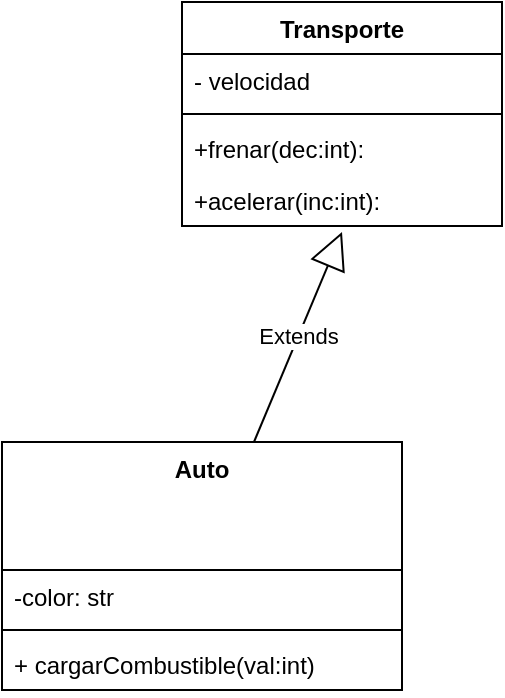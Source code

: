 <mxfile version="21.2.1" type="device" pages="7">
  <diagram name="herencia ejemplo" id="ueJC97vmmXTkSNg7LU5_">
    <mxGraphModel dx="914" dy="710" grid="1" gridSize="10" guides="1" tooltips="1" connect="1" arrows="1" fold="1" page="1" pageScale="1" pageWidth="827" pageHeight="1169" math="0" shadow="0">
      <root>
        <mxCell id="0" />
        <mxCell id="1" parent="0" />
        <mxCell id="7FQiIMVGIr0eEkIOAz7x-1" value="Transporte" style="swimlane;fontStyle=1;align=center;verticalAlign=top;childLayout=stackLayout;horizontal=1;startSize=26;horizontalStack=0;resizeParent=1;resizeParentMax=0;resizeLast=0;collapsible=1;marginBottom=0;whiteSpace=wrap;html=1;" parent="1" vertex="1">
          <mxGeometry x="270" y="300" width="160" height="112" as="geometry" />
        </mxCell>
        <mxCell id="7FQiIMVGIr0eEkIOAz7x-2" value="- velocidad" style="text;strokeColor=none;fillColor=none;align=left;verticalAlign=top;spacingLeft=4;spacingRight=4;overflow=hidden;rotatable=0;points=[[0,0.5],[1,0.5]];portConstraint=eastwest;whiteSpace=wrap;html=1;" parent="7FQiIMVGIr0eEkIOAz7x-1" vertex="1">
          <mxGeometry y="26" width="160" height="26" as="geometry" />
        </mxCell>
        <mxCell id="7FQiIMVGIr0eEkIOAz7x-3" value="" style="line;strokeWidth=1;fillColor=none;align=left;verticalAlign=middle;spacingTop=-1;spacingLeft=3;spacingRight=3;rotatable=0;labelPosition=right;points=[];portConstraint=eastwest;strokeColor=inherit;" parent="7FQiIMVGIr0eEkIOAz7x-1" vertex="1">
          <mxGeometry y="52" width="160" height="8" as="geometry" />
        </mxCell>
        <mxCell id="7FQiIMVGIr0eEkIOAz7x-9" value="+frenar(dec:int):" style="text;strokeColor=none;fillColor=none;align=left;verticalAlign=top;spacingLeft=4;spacingRight=4;overflow=hidden;rotatable=0;points=[[0,0.5],[1,0.5]];portConstraint=eastwest;whiteSpace=wrap;html=1;" parent="7FQiIMVGIr0eEkIOAz7x-1" vertex="1">
          <mxGeometry y="60" width="160" height="26" as="geometry" />
        </mxCell>
        <mxCell id="7FQiIMVGIr0eEkIOAz7x-4" value="+acelerar(inc:int):" style="text;strokeColor=none;fillColor=none;align=left;verticalAlign=top;spacingLeft=4;spacingRight=4;overflow=hidden;rotatable=0;points=[[0,0.5],[1,0.5]];portConstraint=eastwest;whiteSpace=wrap;html=1;" parent="7FQiIMVGIr0eEkIOAz7x-1" vertex="1">
          <mxGeometry y="86" width="160" height="26" as="geometry" />
        </mxCell>
        <mxCell id="7FQiIMVGIr0eEkIOAz7x-11" value="Extends" style="endArrow=block;endSize=16;endFill=0;html=1;rounded=0;entryX=0.5;entryY=1.115;entryDx=0;entryDy=0;entryPerimeter=0;" parent="1" source="EEwpatp90gbFCjMOWZ3--1" target="7FQiIMVGIr0eEkIOAz7x-4" edge="1">
          <mxGeometry width="160" relative="1" as="geometry">
            <mxPoint x="360" y="500" as="sourcePoint" />
            <mxPoint x="460" y="490" as="targetPoint" />
          </mxGeometry>
        </mxCell>
        <mxCell id="EEwpatp90gbFCjMOWZ3--1" value="Auto" style="swimlane;fontStyle=1;align=center;verticalAlign=top;childLayout=stackLayout;horizontal=1;startSize=64;horizontalStack=0;resizeParent=1;resizeParentMax=0;resizeLast=0;collapsible=1;marginBottom=0;whiteSpace=wrap;html=1;" parent="1" vertex="1">
          <mxGeometry x="180" y="520" width="200" height="124" as="geometry" />
        </mxCell>
        <mxCell id="EEwpatp90gbFCjMOWZ3--2" value="-color: str" style="text;strokeColor=none;fillColor=none;align=left;verticalAlign=top;spacingLeft=4;spacingRight=4;overflow=hidden;rotatable=0;points=[[0,0.5],[1,0.5]];portConstraint=eastwest;whiteSpace=wrap;html=1;" parent="EEwpatp90gbFCjMOWZ3--1" vertex="1">
          <mxGeometry y="64" width="200" height="26" as="geometry" />
        </mxCell>
        <mxCell id="EEwpatp90gbFCjMOWZ3--3" value="" style="line;strokeWidth=1;fillColor=none;align=left;verticalAlign=middle;spacingTop=-1;spacingLeft=3;spacingRight=3;rotatable=0;labelPosition=right;points=[];portConstraint=eastwest;strokeColor=inherit;" parent="EEwpatp90gbFCjMOWZ3--1" vertex="1">
          <mxGeometry y="90" width="200" height="8" as="geometry" />
        </mxCell>
        <mxCell id="EEwpatp90gbFCjMOWZ3--4" value="+ cargarCombustible(val:int)" style="text;strokeColor=none;fillColor=none;align=left;verticalAlign=top;spacingLeft=4;spacingRight=4;overflow=hidden;rotatable=0;points=[[0,0.5],[1,0.5]];portConstraint=eastwest;whiteSpace=wrap;html=1;" parent="EEwpatp90gbFCjMOWZ3--1" vertex="1">
          <mxGeometry y="98" width="200" height="26" as="geometry" />
        </mxCell>
      </root>
    </mxGraphModel>
  </diagram>
  <diagram id="zcJNCYp4YKm9Hp-wO_ZD" name="2.1">
    <mxGraphModel dx="646" dy="828" grid="1" gridSize="10" guides="1" tooltips="1" connect="1" arrows="1" fold="1" page="1" pageScale="1" pageWidth="827" pageHeight="1169" math="0" shadow="0">
      <root>
        <mxCell id="0" />
        <mxCell id="1" parent="0" />
        <mxCell id="gUHJwz-l5J2Md2ndhEzS-11" value="Rectangulo" style="swimlane;fontStyle=1;align=center;verticalAlign=top;childLayout=stackLayout;horizontal=1;startSize=26;horizontalStack=0;resizeParent=1;resizeParentMax=0;resizeLast=0;collapsible=1;marginBottom=0;whiteSpace=wrap;html=1;" parent="1" vertex="1">
          <mxGeometry x="120" y="90" width="210" height="242" as="geometry" />
        </mxCell>
        <mxCell id="gUHJwz-l5J2Md2ndhEzS-12" value="- largo: int" style="text;strokeColor=none;fillColor=none;align=left;verticalAlign=top;spacingLeft=4;spacingRight=4;overflow=hidden;rotatable=0;points=[[0,0.5],[1,0.5]];portConstraint=eastwest;whiteSpace=wrap;html=1;" parent="gUHJwz-l5J2Md2ndhEzS-11" vertex="1">
          <mxGeometry y="26" width="210" height="26" as="geometry" />
        </mxCell>
        <mxCell id="gUHJwz-l5J2Md2ndhEzS-13" value="- ancho: int" style="text;strokeColor=none;fillColor=none;align=left;verticalAlign=top;spacingLeft=4;spacingRight=4;overflow=hidden;rotatable=0;points=[[0,0.5],[1,0.5]];portConstraint=eastwest;whiteSpace=wrap;html=1;" parent="gUHJwz-l5J2Md2ndhEzS-11" vertex="1">
          <mxGeometry y="52" width="210" height="26" as="geometry" />
        </mxCell>
        <mxCell id="gUHJwz-l5J2Md2ndhEzS-14" value="" style="line;strokeWidth=1;fillColor=none;align=left;verticalAlign=middle;spacingTop=-1;spacingLeft=3;spacingRight=3;rotatable=0;labelPosition=right;points=[];portConstraint=eastwest;strokeColor=inherit;" parent="gUHJwz-l5J2Md2ndhEzS-11" vertex="1">
          <mxGeometry y="78" width="210" height="8" as="geometry" />
        </mxCell>
        <mxCell id="gUHJwz-l5J2Md2ndhEzS-15" value="+ cacularArea():Float" style="text;strokeColor=none;fillColor=none;align=left;verticalAlign=top;spacingLeft=4;spacingRight=4;overflow=hidden;rotatable=0;points=[[0,0.5],[1,0.5]];portConstraint=eastwest;whiteSpace=wrap;html=1;" parent="gUHJwz-l5J2Md2ndhEzS-11" vertex="1">
          <mxGeometry y="86" width="210" height="26" as="geometry" />
        </mxCell>
        <mxCell id="gUHJwz-l5J2Md2ndhEzS-16" value="+ cacularPerimetro():Float" style="text;strokeColor=none;fillColor=none;align=left;verticalAlign=top;spacingLeft=4;spacingRight=4;overflow=hidden;rotatable=0;points=[[0,0.5],[1,0.5]];portConstraint=eastwest;whiteSpace=wrap;html=1;" parent="gUHJwz-l5J2Md2ndhEzS-11" vertex="1">
          <mxGeometry y="112" width="210" height="26" as="geometry" />
        </mxCell>
        <mxCell id="gUHJwz-l5J2Md2ndhEzS-17" value="+ setLargo(val)&lt;br&gt;" style="text;strokeColor=none;fillColor=none;align=left;verticalAlign=top;spacingLeft=4;spacingRight=4;overflow=hidden;rotatable=0;points=[[0,0.5],[1,0.5]];portConstraint=eastwest;whiteSpace=wrap;html=1;" parent="gUHJwz-l5J2Md2ndhEzS-11" vertex="1">
          <mxGeometry y="138" width="210" height="26" as="geometry" />
        </mxCell>
        <mxCell id="gUHJwz-l5J2Md2ndhEzS-18" value="+ getLargo(): int" style="text;strokeColor=none;fillColor=none;align=left;verticalAlign=top;spacingLeft=4;spacingRight=4;overflow=hidden;rotatable=0;points=[[0,0.5],[1,0.5]];portConstraint=eastwest;whiteSpace=wrap;html=1;" parent="gUHJwz-l5J2Md2ndhEzS-11" vertex="1">
          <mxGeometry y="164" width="210" height="26" as="geometry" />
        </mxCell>
        <mxCell id="gUHJwz-l5J2Md2ndhEzS-19" value="+ setAncho(val)" style="text;strokeColor=none;fillColor=none;align=left;verticalAlign=top;spacingLeft=4;spacingRight=4;overflow=hidden;rotatable=0;points=[[0,0.5],[1,0.5]];portConstraint=eastwest;whiteSpace=wrap;html=1;" parent="gUHJwz-l5J2Md2ndhEzS-11" vertex="1">
          <mxGeometry y="190" width="210" height="26" as="geometry" />
        </mxCell>
        <mxCell id="gUHJwz-l5J2Md2ndhEzS-20" value="+ getAncho(): int" style="text;strokeColor=none;fillColor=none;align=left;verticalAlign=top;spacingLeft=4;spacingRight=4;overflow=hidden;rotatable=0;points=[[0,0.5],[1,0.5]];portConstraint=eastwest;whiteSpace=wrap;html=1;" parent="gUHJwz-l5J2Md2ndhEzS-11" vertex="1">
          <mxGeometry y="216" width="210" height="26" as="geometry" />
        </mxCell>
        <mxCell id="gUHJwz-l5J2Md2ndhEzS-21" value="Caja" style="swimlane;fontStyle=1;align=center;verticalAlign=top;childLayout=stackLayout;horizontal=1;startSize=26;horizontalStack=0;resizeParent=1;resizeParentMax=0;resizeLast=0;collapsible=1;marginBottom=0;whiteSpace=wrap;html=1;" parent="1" vertex="1">
          <mxGeometry x="84" y="490" width="330" height="86" as="geometry" />
        </mxCell>
        <mxCell id="gUHJwz-l5J2Md2ndhEzS-22" value="+altura:&amp;nbsp; float" style="text;strokeColor=none;fillColor=none;align=left;verticalAlign=top;spacingLeft=4;spacingRight=4;overflow=hidden;rotatable=0;points=[[0,0.5],[1,0.5]];portConstraint=eastwest;whiteSpace=wrap;html=1;" parent="gUHJwz-l5J2Md2ndhEzS-21" vertex="1">
          <mxGeometry y="26" width="330" height="26" as="geometry" />
        </mxCell>
        <mxCell id="gUHJwz-l5J2Md2ndhEzS-24" value="" style="line;strokeWidth=1;fillColor=none;align=left;verticalAlign=middle;spacingTop=-1;spacingLeft=3;spacingRight=3;rotatable=0;labelPosition=right;points=[];portConstraint=eastwest;strokeColor=inherit;" parent="gUHJwz-l5J2Md2ndhEzS-21" vertex="1">
          <mxGeometry y="52" width="330" height="8" as="geometry" />
        </mxCell>
        <mxCell id="gUHJwz-l5J2Md2ndhEzS-25" value="+volumen(largo:float, ancho:float, altura:float): float" style="text;strokeColor=none;fillColor=none;align=left;verticalAlign=top;spacingLeft=4;spacingRight=4;overflow=hidden;rotatable=0;points=[[0,0.5],[1,0.5]];portConstraint=eastwest;whiteSpace=wrap;html=1;" parent="gUHJwz-l5J2Md2ndhEzS-21" vertex="1">
          <mxGeometry y="60" width="330" height="26" as="geometry" />
        </mxCell>
        <mxCell id="gUHJwz-l5J2Md2ndhEzS-26" value="Extends" style="endArrow=block;endSize=16;endFill=0;html=1;rounded=0;exitX=0.464;exitY=-0.023;exitDx=0;exitDy=0;exitPerimeter=0;entryX=0.529;entryY=1;entryDx=0;entryDy=0;entryPerimeter=0;" parent="1" source="gUHJwz-l5J2Md2ndhEzS-21" target="gUHJwz-l5J2Md2ndhEzS-20" edge="1">
          <mxGeometry width="160" relative="1" as="geometry">
            <mxPoint x="190" y="390" as="sourcePoint" />
            <mxPoint x="350" y="390" as="targetPoint" />
          </mxGeometry>
        </mxCell>
      </root>
    </mxGraphModel>
  </diagram>
  <diagram id="xs6AJjClf8uEAhPjJjea" name="2.2">
    <mxGraphModel dx="911" dy="828" grid="1" gridSize="10" guides="1" tooltips="1" connect="1" arrows="1" fold="1" page="1" pageScale="1" pageWidth="827" pageHeight="1169" math="0" shadow="0">
      <root>
        <mxCell id="0" />
        <mxCell id="1" parent="0" />
        <mxCell id="kGmZDxbwXg5OSpcM9D2x-1" value="Figura" style="swimlane;fontStyle=1;align=center;verticalAlign=top;childLayout=stackLayout;horizontal=1;startSize=26;horizontalStack=0;resizeParent=1;resizeParentMax=0;resizeLast=0;collapsible=1;marginBottom=0;whiteSpace=wrap;html=1;" parent="1" vertex="1">
          <mxGeometry x="290" y="240" width="200" height="138" as="geometry" />
        </mxCell>
        <mxCell id="kGmZDxbwXg5OSpcM9D2x-2" value="- area: float" style="text;strokeColor=none;fillColor=none;align=left;verticalAlign=top;spacingLeft=4;spacingRight=4;overflow=hidden;rotatable=0;points=[[0,0.5],[1,0.5]];portConstraint=eastwest;whiteSpace=wrap;html=1;" parent="kGmZDxbwXg5OSpcM9D2x-1" vertex="1">
          <mxGeometry y="26" width="200" height="26" as="geometry" />
        </mxCell>
        <mxCell id="kGmZDxbwXg5OSpcM9D2x-35" value="- perimetro: float" style="text;strokeColor=none;fillColor=none;align=left;verticalAlign=top;spacingLeft=4;spacingRight=4;overflow=hidden;rotatable=0;points=[[0,0.5],[1,0.5]];portConstraint=eastwest;whiteSpace=wrap;html=1;" parent="kGmZDxbwXg5OSpcM9D2x-1" vertex="1">
          <mxGeometry y="52" width="200" height="26" as="geometry" />
        </mxCell>
        <mxCell id="kGmZDxbwXg5OSpcM9D2x-3" value="" style="line;strokeWidth=1;fillColor=none;align=left;verticalAlign=middle;spacingTop=-1;spacingLeft=3;spacingRight=3;rotatable=0;labelPosition=right;points=[];portConstraint=eastwest;strokeColor=inherit;" parent="kGmZDxbwXg5OSpcM9D2x-1" vertex="1">
          <mxGeometry y="78" width="200" height="8" as="geometry" />
        </mxCell>
        <mxCell id="kGmZDxbwXg5OSpcM9D2x-4" value="+ calcularArea(val:float):&amp;nbsp;" style="text;strokeColor=none;fillColor=none;align=left;verticalAlign=top;spacingLeft=4;spacingRight=4;overflow=hidden;rotatable=0;points=[[0,0.5],[1,0.5]];portConstraint=eastwest;whiteSpace=wrap;html=1;" parent="kGmZDxbwXg5OSpcM9D2x-1" vertex="1">
          <mxGeometry y="86" width="200" height="26" as="geometry" />
        </mxCell>
        <mxCell id="kGmZDxbwXg5OSpcM9D2x-34" value="+ calcularPerímetro(val:float):&amp;nbsp;" style="text;strokeColor=none;fillColor=none;align=left;verticalAlign=top;spacingLeft=4;spacingRight=4;overflow=hidden;rotatable=0;points=[[0,0.5],[1,0.5]];portConstraint=eastwest;whiteSpace=wrap;html=1;" parent="kGmZDxbwXg5OSpcM9D2x-1" vertex="1">
          <mxGeometry y="112" width="200" height="26" as="geometry" />
        </mxCell>
        <mxCell id="kGmZDxbwXg5OSpcM9D2x-9" value="Triangulo" style="swimlane;fontStyle=1;align=center;verticalAlign=top;childLayout=stackLayout;horizontal=1;startSize=26;horizontalStack=0;resizeParent=1;resizeParentMax=0;resizeLast=0;collapsible=1;marginBottom=0;whiteSpace=wrap;html=1;" parent="1" vertex="1">
          <mxGeometry x="74" y="556" width="160" height="86" as="geometry" />
        </mxCell>
        <mxCell id="kGmZDxbwXg5OSpcM9D2x-10" value="- base: float" style="text;strokeColor=none;fillColor=none;align=left;verticalAlign=top;spacingLeft=4;spacingRight=4;overflow=hidden;rotatable=0;points=[[0,0.5],[1,0.5]];portConstraint=eastwest;whiteSpace=wrap;html=1;" parent="kGmZDxbwXg5OSpcM9D2x-9" vertex="1">
          <mxGeometry y="26" width="160" height="26" as="geometry" />
        </mxCell>
        <mxCell id="kGmZDxbwXg5OSpcM9D2x-38" value="-&amp;nbsp; altura: float" style="text;strokeColor=none;fillColor=none;align=left;verticalAlign=top;spacingLeft=4;spacingRight=4;overflow=hidden;rotatable=0;points=[[0,0.5],[1,0.5]];portConstraint=eastwest;whiteSpace=wrap;html=1;" parent="kGmZDxbwXg5OSpcM9D2x-9" vertex="1">
          <mxGeometry y="52" width="160" height="26" as="geometry" />
        </mxCell>
        <mxCell id="kGmZDxbwXg5OSpcM9D2x-11" value="" style="line;strokeWidth=1;fillColor=none;align=left;verticalAlign=middle;spacingTop=-1;spacingLeft=3;spacingRight=3;rotatable=0;labelPosition=right;points=[];portConstraint=eastwest;strokeColor=inherit;" parent="kGmZDxbwXg5OSpcM9D2x-9" vertex="1">
          <mxGeometry y="78" width="160" height="8" as="geometry" />
        </mxCell>
        <mxCell id="kGmZDxbwXg5OSpcM9D2x-13" value="Circulo" style="swimlane;fontStyle=1;align=center;verticalAlign=top;childLayout=stackLayout;horizontal=1;startSize=26;horizontalStack=0;resizeParent=1;resizeParentMax=0;resizeLast=0;collapsible=1;marginBottom=0;whiteSpace=wrap;html=1;" parent="1" vertex="1">
          <mxGeometry x="310" y="556" width="160" height="60" as="geometry" />
        </mxCell>
        <mxCell id="kGmZDxbwXg5OSpcM9D2x-14" value="- radio: float" style="text;strokeColor=none;fillColor=none;align=left;verticalAlign=top;spacingLeft=4;spacingRight=4;overflow=hidden;rotatable=0;points=[[0,0.5],[1,0.5]];portConstraint=eastwest;whiteSpace=wrap;html=1;" parent="kGmZDxbwXg5OSpcM9D2x-13" vertex="1">
          <mxGeometry y="26" width="160" height="26" as="geometry" />
        </mxCell>
        <mxCell id="kGmZDxbwXg5OSpcM9D2x-15" value="" style="line;strokeWidth=1;fillColor=none;align=left;verticalAlign=middle;spacingTop=-1;spacingLeft=3;spacingRight=3;rotatable=0;labelPosition=right;points=[];portConstraint=eastwest;strokeColor=inherit;" parent="kGmZDxbwXg5OSpcM9D2x-13" vertex="1">
          <mxGeometry y="52" width="160" height="8" as="geometry" />
        </mxCell>
        <mxCell id="kGmZDxbwXg5OSpcM9D2x-21" value="Cuadrado" style="swimlane;fontStyle=1;align=center;verticalAlign=top;childLayout=stackLayout;horizontal=1;startSize=26;horizontalStack=0;resizeParent=1;resizeParentMax=0;resizeLast=0;collapsible=1;marginBottom=0;whiteSpace=wrap;html=1;" parent="1" vertex="1">
          <mxGeometry x="390" y="710" width="160" height="60" as="geometry" />
        </mxCell>
        <mxCell id="kGmZDxbwXg5OSpcM9D2x-22" value="+ lado: type" style="text;strokeColor=none;fillColor=none;align=left;verticalAlign=top;spacingLeft=4;spacingRight=4;overflow=hidden;rotatable=0;points=[[0,0.5],[1,0.5]];portConstraint=eastwest;whiteSpace=wrap;html=1;" parent="kGmZDxbwXg5OSpcM9D2x-21" vertex="1">
          <mxGeometry y="26" width="160" height="26" as="geometry" />
        </mxCell>
        <mxCell id="kGmZDxbwXg5OSpcM9D2x-23" value="" style="line;strokeWidth=1;fillColor=none;align=left;verticalAlign=middle;spacingTop=-1;spacingLeft=3;spacingRight=3;rotatable=0;labelPosition=right;points=[];portConstraint=eastwest;strokeColor=inherit;" parent="kGmZDxbwXg5OSpcM9D2x-21" vertex="1">
          <mxGeometry y="52" width="160" height="8" as="geometry" />
        </mxCell>
        <mxCell id="kGmZDxbwXg5OSpcM9D2x-25" value="Rectangulo" style="swimlane;fontStyle=1;align=center;verticalAlign=top;childLayout=stackLayout;horizontal=1;startSize=26;horizontalStack=0;resizeParent=1;resizeParentMax=0;resizeLast=0;collapsible=1;marginBottom=0;whiteSpace=wrap;html=1;" parent="1" vertex="1">
          <mxGeometry x="610" y="700" width="160" height="86" as="geometry" />
        </mxCell>
        <mxCell id="kGmZDxbwXg5OSpcM9D2x-26" value="-lado1: float" style="text;strokeColor=none;fillColor=none;align=left;verticalAlign=top;spacingLeft=4;spacingRight=4;overflow=hidden;rotatable=0;points=[[0,0.5],[1,0.5]];portConstraint=eastwest;whiteSpace=wrap;html=1;" parent="kGmZDxbwXg5OSpcM9D2x-25" vertex="1">
          <mxGeometry y="26" width="160" height="26" as="geometry" />
        </mxCell>
        <mxCell id="kGmZDxbwXg5OSpcM9D2x-39" value="-lado2: float" style="text;strokeColor=none;fillColor=none;align=left;verticalAlign=top;spacingLeft=4;spacingRight=4;overflow=hidden;rotatable=0;points=[[0,0.5],[1,0.5]];portConstraint=eastwest;whiteSpace=wrap;html=1;" parent="kGmZDxbwXg5OSpcM9D2x-25" vertex="1">
          <mxGeometry y="52" width="160" height="26" as="geometry" />
        </mxCell>
        <mxCell id="kGmZDxbwXg5OSpcM9D2x-27" value="" style="line;strokeWidth=1;fillColor=none;align=left;verticalAlign=middle;spacingTop=-1;spacingLeft=3;spacingRight=3;rotatable=0;labelPosition=right;points=[];portConstraint=eastwest;strokeColor=inherit;" parent="kGmZDxbwXg5OSpcM9D2x-25" vertex="1">
          <mxGeometry y="78" width="160" height="8" as="geometry" />
        </mxCell>
        <mxCell id="kGmZDxbwXg5OSpcM9D2x-29" value="Extends" style="endArrow=block;endSize=16;endFill=0;html=1;rounded=0;exitX=0.5;exitY=0;exitDx=0;exitDy=0;" parent="1" source="kGmZDxbwXg5OSpcM9D2x-9" target="kGmZDxbwXg5OSpcM9D2x-34" edge="1">
          <mxGeometry x="-0.444" y="-11" width="160" relative="1" as="geometry">
            <mxPoint x="124" y="480" as="sourcePoint" />
            <mxPoint x="264" y="470" as="targetPoint" />
            <Array as="points">
              <mxPoint x="164" y="480" />
            </Array>
            <mxPoint as="offset" />
          </mxGeometry>
        </mxCell>
        <mxCell id="kGmZDxbwXg5OSpcM9D2x-30" value="Extends" style="endArrow=block;endSize=16;endFill=0;html=1;rounded=0;exitX=0.5;exitY=0;exitDx=0;exitDy=0;" parent="1" source="kGmZDxbwXg5OSpcM9D2x-13" target="kGmZDxbwXg5OSpcM9D2x-34" edge="1">
          <mxGeometry width="160" relative="1" as="geometry">
            <mxPoint x="174" y="480" as="sourcePoint" />
            <mxPoint x="390" y="420" as="targetPoint" />
          </mxGeometry>
        </mxCell>
        <mxCell id="kGmZDxbwXg5OSpcM9D2x-31" value="Extends" style="endArrow=block;endSize=16;endFill=0;html=1;rounded=0;exitX=0.5;exitY=0;exitDx=0;exitDy=0;entryX=0.65;entryY=1;entryDx=0;entryDy=0;entryPerimeter=0;" parent="1" source="tZ2WgehI6Zh-8W5NOqzK-10" target="kGmZDxbwXg5OSpcM9D2x-34" edge="1">
          <mxGeometry x="-0.456" width="160" relative="1" as="geometry">
            <mxPoint x="624" y="550" as="sourcePoint" />
            <mxPoint x="454" y="480" as="targetPoint" />
            <Array as="points">
              <mxPoint x="624" y="470" />
            </Array>
            <mxPoint as="offset" />
          </mxGeometry>
        </mxCell>
        <mxCell id="kGmZDxbwXg5OSpcM9D2x-32" value="Extends" style="endArrow=block;endSize=16;endFill=0;html=1;rounded=0;exitX=0.5;exitY=0;exitDx=0;exitDy=0;entryX=0.376;entryY=0.5;entryDx=0;entryDy=0;entryPerimeter=0;" parent="1" source="kGmZDxbwXg5OSpcM9D2x-21" target="tZ2WgehI6Zh-8W5NOqzK-12" edge="1">
          <mxGeometry width="160" relative="1" as="geometry">
            <mxPoint x="244" y="460" as="sourcePoint" />
            <mxPoint x="578.049" y="642" as="targetPoint" />
          </mxGeometry>
        </mxCell>
        <mxCell id="kGmZDxbwXg5OSpcM9D2x-33" value="Extends" style="endArrow=block;endSize=16;endFill=0;html=1;rounded=0;exitX=0.681;exitY=-0.012;exitDx=0;exitDy=0;exitPerimeter=0;entryX=0.571;entryY=0.5;entryDx=0;entryDy=0;entryPerimeter=0;" parent="1" source="kGmZDxbwXg5OSpcM9D2x-25" target="tZ2WgehI6Zh-8W5NOqzK-12" edge="1">
          <mxGeometry width="160" relative="1" as="geometry">
            <mxPoint x="244" y="460" as="sourcePoint" />
            <mxPoint x="597.716" y="642" as="targetPoint" />
          </mxGeometry>
        </mxCell>
        <mxCell id="tZ2WgehI6Zh-8W5NOqzK-10" value="Cuadrilatero" style="swimlane;fontStyle=1;align=center;verticalAlign=top;childLayout=stackLayout;horizontal=1;startSize=26;horizontalStack=0;resizeParent=1;resizeParentMax=0;resizeLast=0;collapsible=1;marginBottom=0;whiteSpace=wrap;html=1;" parent="1" vertex="1">
          <mxGeometry x="550" y="556" width="210" height="34" as="geometry" />
        </mxCell>
        <mxCell id="tZ2WgehI6Zh-8W5NOqzK-12" value="" style="line;strokeWidth=1;fillColor=none;align=left;verticalAlign=middle;spacingTop=-1;spacingLeft=3;spacingRight=3;rotatable=0;labelPosition=right;points=[];portConstraint=eastwest;strokeColor=inherit;" parent="tZ2WgehI6Zh-8W5NOqzK-10" vertex="1">
          <mxGeometry y="26" width="210" height="8" as="geometry" />
        </mxCell>
      </root>
    </mxGraphModel>
  </diagram>
  <diagram id="EPWRRrwObS9QrYXHa0Me" name="2.3">
    <mxGraphModel dx="632" dy="828" grid="1" gridSize="10" guides="1" tooltips="1" connect="1" arrows="1" fold="1" page="1" pageScale="1" pageWidth="827" pageHeight="1169" math="0" shadow="0">
      <root>
        <mxCell id="0" />
        <mxCell id="1" parent="0" />
        <mxCell id="srJ7M1XVtQEI1PDoBJ4v-1" value="Cuenta" style="swimlane;fontStyle=1;align=center;verticalAlign=top;childLayout=stackLayout;horizontal=1;startSize=26;horizontalStack=0;resizeParent=1;resizeParentMax=0;resizeLast=0;collapsible=1;marginBottom=0;whiteSpace=wrap;html=1;" parent="1" vertex="1">
          <mxGeometry x="230" y="70" width="160" height="242" as="geometry" />
        </mxCell>
        <mxCell id="srJ7M1XVtQEI1PDoBJ4v-2" value="- nroCuenta: int" style="text;strokeColor=none;fillColor=none;align=left;verticalAlign=top;spacingLeft=4;spacingRight=4;overflow=hidden;rotatable=0;points=[[0,0.5],[1,0.5]];portConstraint=eastwest;whiteSpace=wrap;html=1;" parent="srJ7M1XVtQEI1PDoBJ4v-1" vertex="1">
          <mxGeometry y="26" width="160" height="26" as="geometry" />
        </mxCell>
        <mxCell id="dNQxm_5fuu6oqR1Ab5d6-1" value="- cliente: str" style="text;strokeColor=none;fillColor=none;align=left;verticalAlign=top;spacingLeft=4;spacingRight=4;overflow=hidden;rotatable=0;points=[[0,0.5],[1,0.5]];portConstraint=eastwest;whiteSpace=wrap;html=1;" parent="srJ7M1XVtQEI1PDoBJ4v-1" vertex="1">
          <mxGeometry y="52" width="160" height="26" as="geometry" />
        </mxCell>
        <mxCell id="dNQxm_5fuu6oqR1Ab5d6-2" value="- saldo: float" style="text;strokeColor=none;fillColor=none;align=left;verticalAlign=top;spacingLeft=4;spacingRight=4;overflow=hidden;rotatable=0;points=[[0,0.5],[1,0.5]];portConstraint=eastwest;whiteSpace=wrap;html=1;" parent="srJ7M1XVtQEI1PDoBJ4v-1" vertex="1">
          <mxGeometry y="78" width="160" height="26" as="geometry" />
        </mxCell>
        <mxCell id="srJ7M1XVtQEI1PDoBJ4v-3" value="" style="line;strokeWidth=1;fillColor=none;align=left;verticalAlign=middle;spacingTop=-1;spacingLeft=3;spacingRight=3;rotatable=0;labelPosition=right;points=[];portConstraint=eastwest;strokeColor=inherit;" parent="srJ7M1XVtQEI1PDoBJ4v-1" vertex="1">
          <mxGeometry y="104" width="160" height="8" as="geometry" />
        </mxCell>
        <mxCell id="srJ7M1XVtQEI1PDoBJ4v-4" value="+ getSaldo: float" style="text;strokeColor=none;fillColor=none;align=left;verticalAlign=top;spacingLeft=4;spacingRight=4;overflow=hidden;rotatable=0;points=[[0,0.5],[1,0.5]];portConstraint=eastwest;whiteSpace=wrap;html=1;" parent="srJ7M1XVtQEI1PDoBJ4v-1" vertex="1">
          <mxGeometry y="112" width="160" height="26" as="geometry" />
        </mxCell>
        <mxCell id="dNQxm_5fuu6oqR1Ab5d6-3" value="+ getCliente: str" style="text;strokeColor=none;fillColor=none;align=left;verticalAlign=top;spacingLeft=4;spacingRight=4;overflow=hidden;rotatable=0;points=[[0,0.5],[1,0.5]];portConstraint=eastwest;whiteSpace=wrap;html=1;" parent="srJ7M1XVtQEI1PDoBJ4v-1" vertex="1">
          <mxGeometry y="138" width="160" height="26" as="geometry" />
        </mxCell>
        <mxCell id="dNQxm_5fuu6oqR1Ab5d6-4" value="+ getCuenta: int" style="text;strokeColor=none;fillColor=none;align=left;verticalAlign=top;spacingLeft=4;spacingRight=4;overflow=hidden;rotatable=0;points=[[0,0.5],[1,0.5]];portConstraint=eastwest;whiteSpace=wrap;html=1;" parent="srJ7M1XVtQEI1PDoBJ4v-1" vertex="1">
          <mxGeometry y="164" width="160" height="26" as="geometry" />
        </mxCell>
        <mxCell id="dNQxm_5fuu6oqR1Ab5d6-5" value="+ depositar(cant): float&amp;nbsp;" style="text;strokeColor=none;fillColor=none;align=left;verticalAlign=top;spacingLeft=4;spacingRight=4;overflow=hidden;rotatable=0;points=[[0,0.5],[1,0.5]];portConstraint=eastwest;whiteSpace=wrap;html=1;" parent="srJ7M1XVtQEI1PDoBJ4v-1" vertex="1">
          <mxGeometry y="190" width="160" height="26" as="geometry" />
        </mxCell>
        <mxCell id="dNQxm_5fuu6oqR1Ab5d6-6" value="+ retirar(cant): float" style="text;strokeColor=none;fillColor=none;align=left;verticalAlign=top;spacingLeft=4;spacingRight=4;overflow=hidden;rotatable=0;points=[[0,0.5],[1,0.5]];portConstraint=eastwest;whiteSpace=wrap;html=1;" parent="srJ7M1XVtQEI1PDoBJ4v-1" vertex="1">
          <mxGeometry y="216" width="160" height="26" as="geometry" />
        </mxCell>
        <mxCell id="dNQxm_5fuu6oqR1Ab5d6-7" value="Ahorro" style="swimlane;fontStyle=1;align=center;verticalAlign=top;childLayout=stackLayout;horizontal=1;startSize=26;horizontalStack=0;resizeParent=1;resizeParentMax=0;resizeLast=0;collapsible=1;marginBottom=0;whiteSpace=wrap;html=1;" parent="1" vertex="1">
          <mxGeometry x="80" y="380" width="160" height="112" as="geometry" />
        </mxCell>
        <mxCell id="dNQxm_5fuu6oqR1Ab5d6-8" value="-vencimiento : fecha" style="text;strokeColor=none;fillColor=none;align=left;verticalAlign=top;spacingLeft=4;spacingRight=4;overflow=hidden;rotatable=0;points=[[0,0.5],[1,0.5]];portConstraint=eastwest;whiteSpace=wrap;html=1;" parent="dNQxm_5fuu6oqR1Ab5d6-7" vertex="1">
          <mxGeometry y="26" width="160" height="26" as="geometry" />
        </mxCell>
        <mxCell id="dNQxm_5fuu6oqR1Ab5d6-11" value="- interesMensual : float" style="text;strokeColor=none;fillColor=none;align=left;verticalAlign=top;spacingLeft=4;spacingRight=4;overflow=hidden;rotatable=0;points=[[0,0.5],[1,0.5]];portConstraint=eastwest;whiteSpace=wrap;html=1;" parent="dNQxm_5fuu6oqR1Ab5d6-7" vertex="1">
          <mxGeometry y="52" width="160" height="26" as="geometry" />
        </mxCell>
        <mxCell id="dNQxm_5fuu6oqR1Ab5d6-9" value="" style="line;strokeWidth=1;fillColor=none;align=left;verticalAlign=middle;spacingTop=-1;spacingLeft=3;spacingRight=3;rotatable=0;labelPosition=right;points=[];portConstraint=eastwest;strokeColor=inherit;" parent="dNQxm_5fuu6oqR1Ab5d6-7" vertex="1">
          <mxGeometry y="78" width="160" height="8" as="geometry" />
        </mxCell>
        <mxCell id="dNQxm_5fuu6oqR1Ab5d6-10" value="+ depInteres(cant): float" style="text;strokeColor=none;fillColor=none;align=left;verticalAlign=top;spacingLeft=4;spacingRight=4;overflow=hidden;rotatable=0;points=[[0,0.5],[1,0.5]];portConstraint=eastwest;whiteSpace=wrap;html=1;" parent="dNQxm_5fuu6oqR1Ab5d6-7" vertex="1">
          <mxGeometry y="86" width="160" height="26" as="geometry" />
        </mxCell>
        <mxCell id="v9GsIu0vyxjqr_X98skP-1" value="Cheques" style="swimlane;fontStyle=1;align=center;verticalAlign=top;childLayout=stackLayout;horizontal=1;startSize=26;horizontalStack=0;resizeParent=1;resizeParentMax=0;resizeLast=0;collapsible=1;marginBottom=0;whiteSpace=wrap;html=1;" parent="1" vertex="1">
          <mxGeometry x="360" y="380" width="160" height="112" as="geometry" />
        </mxCell>
        <mxCell id="v9GsIu0vyxjqr_X98skP-2" value="- comision: float" style="text;strokeColor=none;fillColor=none;align=left;verticalAlign=top;spacingLeft=4;spacingRight=4;overflow=hidden;rotatable=0;points=[[0,0.5],[1,0.5]];portConstraint=eastwest;whiteSpace=wrap;html=1;" parent="v9GsIu0vyxjqr_X98skP-1" vertex="1">
          <mxGeometry y="26" width="160" height="26" as="geometry" />
        </mxCell>
        <mxCell id="v9GsIu0vyxjqr_X98skP-5" value="- comisionSinSaldo: float" style="text;strokeColor=none;fillColor=none;align=left;verticalAlign=top;spacingLeft=4;spacingRight=4;overflow=hidden;rotatable=0;points=[[0,0.5],[1,0.5]];portConstraint=eastwest;whiteSpace=wrap;html=1;" parent="v9GsIu0vyxjqr_X98skP-1" vertex="1">
          <mxGeometry y="52" width="160" height="26" as="geometry" />
        </mxCell>
        <mxCell id="v9GsIu0vyxjqr_X98skP-3" value="" style="line;strokeWidth=1;fillColor=none;align=left;verticalAlign=middle;spacingTop=-1;spacingLeft=3;spacingRight=3;rotatable=0;labelPosition=right;points=[];portConstraint=eastwest;strokeColor=inherit;" parent="v9GsIu0vyxjqr_X98skP-1" vertex="1">
          <mxGeometry y="78" width="160" height="8" as="geometry" />
        </mxCell>
        <mxCell id="v9GsIu0vyxjqr_X98skP-4" value="+ descSaldo(cant): float" style="text;strokeColor=none;fillColor=none;align=left;verticalAlign=top;spacingLeft=4;spacingRight=4;overflow=hidden;rotatable=0;points=[[0,0.5],[1,0.5]];portConstraint=eastwest;whiteSpace=wrap;html=1;" parent="v9GsIu0vyxjqr_X98skP-1" vertex="1">
          <mxGeometry y="86" width="160" height="26" as="geometry" />
        </mxCell>
        <mxCell id="v9GsIu0vyxjqr_X98skP-6" value="Extends" style="endArrow=block;endSize=16;endFill=0;html=1;rounded=0;exitX=0.5;exitY=0;exitDx=0;exitDy=0;entryX=0.488;entryY=1.154;entryDx=0;entryDy=0;entryPerimeter=0;" parent="1" source="dNQxm_5fuu6oqR1Ab5d6-7" target="dNQxm_5fuu6oqR1Ab5d6-6" edge="1">
          <mxGeometry width="160" relative="1" as="geometry">
            <mxPoint x="200" y="430" as="sourcePoint" />
            <mxPoint x="360" y="430" as="targetPoint" />
          </mxGeometry>
        </mxCell>
        <mxCell id="v9GsIu0vyxjqr_X98skP-7" value="Extends" style="endArrow=block;endSize=16;endFill=0;html=1;rounded=0;exitX=0.5;exitY=0;exitDx=0;exitDy=0;entryX=0.644;entryY=1;entryDx=0;entryDy=0;entryPerimeter=0;" parent="1" source="v9GsIu0vyxjqr_X98skP-1" target="dNQxm_5fuu6oqR1Ab5d6-6" edge="1">
          <mxGeometry width="160" relative="1" as="geometry">
            <mxPoint x="200" y="430" as="sourcePoint" />
            <mxPoint x="360" y="430" as="targetPoint" />
          </mxGeometry>
        </mxCell>
        <mxCell id="4DD98ebZeIXKdyx5t51Q-1" value="Cheques" style="swimlane;fontStyle=1;align=center;verticalAlign=top;childLayout=stackLayout;horizontal=1;startSize=26;horizontalStack=0;resizeParent=1;resizeParentMax=0;resizeLast=0;collapsible=1;marginBottom=0;whiteSpace=wrap;html=1;" vertex="1" parent="1">
          <mxGeometry x="420" y="890" width="190" height="138" as="geometry" />
        </mxCell>
        <mxCell id="4DD98ebZeIXKdyx5t51Q-2" value="-comisionUso: float" style="text;strokeColor=none;fillColor=none;align=left;verticalAlign=top;spacingLeft=4;spacingRight=4;overflow=hidden;rotatable=0;points=[[0,0.5],[1,0.5]];portConstraint=eastwest;whiteSpace=wrap;html=1;" vertex="1" parent="4DD98ebZeIXKdyx5t51Q-1">
          <mxGeometry y="26" width="190" height="26" as="geometry" />
        </mxCell>
        <mxCell id="4DD98ebZeIXKdyx5t51Q-26" value="-&amp;nbsp;comisionSinFondos: float" style="text;strokeColor=none;fillColor=none;align=left;verticalAlign=top;spacingLeft=4;spacingRight=4;overflow=hidden;rotatable=0;points=[[0,0.5],[1,0.5]];portConstraint=eastwest;whiteSpace=wrap;html=1;" vertex="1" parent="4DD98ebZeIXKdyx5t51Q-1">
          <mxGeometry y="52" width="190" height="26" as="geometry" />
        </mxCell>
        <mxCell id="4DD98ebZeIXKdyx5t51Q-3" value="" style="line;strokeWidth=1;fillColor=none;align=left;verticalAlign=middle;spacingTop=-1;spacingLeft=3;spacingRight=3;rotatable=0;labelPosition=right;points=[];portConstraint=eastwest;strokeColor=inherit;" vertex="1" parent="4DD98ebZeIXKdyx5t51Q-1">
          <mxGeometry y="78" width="190" height="8" as="geometry" />
        </mxCell>
        <mxCell id="4DD98ebZeIXKdyx5t51Q-24" value="+ desucentoComision()" style="text;strokeColor=none;fillColor=none;align=left;verticalAlign=top;spacingLeft=4;spacingRight=4;overflow=hidden;rotatable=0;points=[[0,0.5],[1,0.5]];portConstraint=eastwest;whiteSpace=wrap;html=1;" vertex="1" parent="4DD98ebZeIXKdyx5t51Q-1">
          <mxGeometry y="86" width="190" height="26" as="geometry" />
        </mxCell>
        <mxCell id="4DD98ebZeIXKdyx5t51Q-27" value="+ depositarCheque(val):float" style="text;strokeColor=none;fillColor=none;align=left;verticalAlign=top;spacingLeft=4;spacingRight=4;overflow=hidden;rotatable=0;points=[[0,0.5],[1,0.5]];portConstraint=eastwest;whiteSpace=wrap;html=1;" vertex="1" parent="4DD98ebZeIXKdyx5t51Q-1">
          <mxGeometry y="112" width="190" height="26" as="geometry" />
        </mxCell>
        <mxCell id="4DD98ebZeIXKdyx5t51Q-5" value="Ahoro" style="swimlane;fontStyle=1;align=center;verticalAlign=top;childLayout=stackLayout;horizontal=1;startSize=26;horizontalStack=0;resizeParent=1;resizeParentMax=0;resizeLast=0;collapsible=1;marginBottom=0;whiteSpace=wrap;html=1;" vertex="1" parent="1">
          <mxGeometry x="130" y="900" width="160" height="112" as="geometry" />
        </mxCell>
        <mxCell id="4DD98ebZeIXKdyx5t51Q-6" value="- fVenc: str" style="text;strokeColor=none;fillColor=none;align=left;verticalAlign=top;spacingLeft=4;spacingRight=4;overflow=hidden;rotatable=0;points=[[0,0.5],[1,0.5]];portConstraint=eastwest;whiteSpace=wrap;html=1;" vertex="1" parent="4DD98ebZeIXKdyx5t51Q-5">
          <mxGeometry y="26" width="160" height="26" as="geometry" />
        </mxCell>
        <mxCell id="4DD98ebZeIXKdyx5t51Q-20" value="-pInterMens: float" style="text;strokeColor=none;fillColor=none;align=left;verticalAlign=top;spacingLeft=4;spacingRight=4;overflow=hidden;rotatable=0;points=[[0,0.5],[1,0.5]];portConstraint=eastwest;whiteSpace=wrap;html=1;" vertex="1" parent="4DD98ebZeIXKdyx5t51Q-5">
          <mxGeometry y="52" width="160" height="26" as="geometry" />
        </mxCell>
        <mxCell id="4DD98ebZeIXKdyx5t51Q-7" value="" style="line;strokeWidth=1;fillColor=none;align=left;verticalAlign=middle;spacingTop=-1;spacingLeft=3;spacingRight=3;rotatable=0;labelPosition=right;points=[];portConstraint=eastwest;strokeColor=inherit;" vertex="1" parent="4DD98ebZeIXKdyx5t51Q-5">
          <mxGeometry y="78" width="160" height="8" as="geometry" />
        </mxCell>
        <mxCell id="4DD98ebZeIXKdyx5t51Q-8" value="+ depositarInteres(): float" style="text;strokeColor=none;fillColor=none;align=left;verticalAlign=top;spacingLeft=4;spacingRight=4;overflow=hidden;rotatable=0;points=[[0,0.5],[1,0.5]];portConstraint=eastwest;whiteSpace=wrap;html=1;" vertex="1" parent="4DD98ebZeIXKdyx5t51Q-5">
          <mxGeometry y="86" width="160" height="26" as="geometry" />
        </mxCell>
        <mxCell id="4DD98ebZeIXKdyx5t51Q-12" value="Cuenta" style="swimlane;fontStyle=1;align=center;verticalAlign=top;childLayout=stackLayout;horizontal=1;startSize=26;horizontalStack=0;resizeParent=1;resizeParentMax=0;resizeLast=0;collapsible=1;marginBottom=0;whiteSpace=wrap;html=1;" vertex="1" parent="1">
          <mxGeometry x="280" y="600" width="160" height="216" as="geometry" />
        </mxCell>
        <mxCell id="4DD98ebZeIXKdyx5t51Q-13" value="-nCuenta: int" style="text;strokeColor=none;fillColor=none;align=left;verticalAlign=top;spacingLeft=4;spacingRight=4;overflow=hidden;rotatable=0;points=[[0,0.5],[1,0.5]];portConstraint=eastwest;whiteSpace=wrap;html=1;" vertex="1" parent="4DD98ebZeIXKdyx5t51Q-12">
          <mxGeometry y="26" width="160" height="26" as="geometry" />
        </mxCell>
        <mxCell id="4DD98ebZeIXKdyx5t51Q-16" value="-nombre: str" style="text;strokeColor=none;fillColor=none;align=left;verticalAlign=top;spacingLeft=4;spacingRight=4;overflow=hidden;rotatable=0;points=[[0,0.5],[1,0.5]];portConstraint=eastwest;whiteSpace=wrap;html=1;" vertex="1" parent="4DD98ebZeIXKdyx5t51Q-12">
          <mxGeometry y="52" width="160" height="26" as="geometry" />
        </mxCell>
        <mxCell id="4DD98ebZeIXKdyx5t51Q-17" value="-saldo: float" style="text;strokeColor=none;fillColor=none;align=left;verticalAlign=top;spacingLeft=4;spacingRight=4;overflow=hidden;rotatable=0;points=[[0,0.5],[1,0.5]];portConstraint=eastwest;whiteSpace=wrap;html=1;" vertex="1" parent="4DD98ebZeIXKdyx5t51Q-12">
          <mxGeometry y="78" width="160" height="26" as="geometry" />
        </mxCell>
        <mxCell id="4DD98ebZeIXKdyx5t51Q-25" value="-tipoCuenta: str" style="text;strokeColor=none;fillColor=none;align=left;verticalAlign=top;spacingLeft=4;spacingRight=4;overflow=hidden;rotatable=0;points=[[0,0.5],[1,0.5]];portConstraint=eastwest;whiteSpace=wrap;html=1;" vertex="1" parent="4DD98ebZeIXKdyx5t51Q-12">
          <mxGeometry y="104" width="160" height="26" as="geometry" />
        </mxCell>
        <mxCell id="4DD98ebZeIXKdyx5t51Q-14" value="" style="line;strokeWidth=1;fillColor=none;align=left;verticalAlign=middle;spacingTop=-1;spacingLeft=3;spacingRight=3;rotatable=0;labelPosition=right;points=[];portConstraint=eastwest;strokeColor=inherit;" vertex="1" parent="4DD98ebZeIXKdyx5t51Q-12">
          <mxGeometry y="130" width="160" height="8" as="geometry" />
        </mxCell>
        <mxCell id="4DD98ebZeIXKdyx5t51Q-15" value="+ depositar(val: float)" style="text;strokeColor=none;fillColor=none;align=left;verticalAlign=top;spacingLeft=4;spacingRight=4;overflow=hidden;rotatable=0;points=[[0,0.5],[1,0.5]];portConstraint=eastwest;whiteSpace=wrap;html=1;" vertex="1" parent="4DD98ebZeIXKdyx5t51Q-12">
          <mxGeometry y="138" width="160" height="26" as="geometry" />
        </mxCell>
        <mxCell id="4DD98ebZeIXKdyx5t51Q-18" value="+ retirar(val: float)" style="text;strokeColor=none;fillColor=none;align=left;verticalAlign=top;spacingLeft=4;spacingRight=4;overflow=hidden;rotatable=0;points=[[0,0.5],[1,0.5]];portConstraint=eastwest;whiteSpace=wrap;html=1;" vertex="1" parent="4DD98ebZeIXKdyx5t51Q-12">
          <mxGeometry y="164" width="160" height="26" as="geometry" />
        </mxCell>
        <mxCell id="4DD98ebZeIXKdyx5t51Q-19" value="+ consultarDatos()" style="text;strokeColor=none;fillColor=none;align=left;verticalAlign=top;spacingLeft=4;spacingRight=4;overflow=hidden;rotatable=0;points=[[0,0.5],[1,0.5]];portConstraint=eastwest;whiteSpace=wrap;html=1;" vertex="1" parent="4DD98ebZeIXKdyx5t51Q-12">
          <mxGeometry y="190" width="160" height="26" as="geometry" />
        </mxCell>
        <mxCell id="4DD98ebZeIXKdyx5t51Q-28" value="Extends" style="endArrow=block;endSize=16;endFill=0;html=1;rounded=0;exitX=0.413;exitY=-0.022;exitDx=0;exitDy=0;exitPerimeter=0;entryX=-0.012;entryY=-0.192;entryDx=0;entryDy=0;entryPerimeter=0;" edge="1" parent="1" source="4DD98ebZeIXKdyx5t51Q-5" target="4DD98ebZeIXKdyx5t51Q-19">
          <mxGeometry width="160" relative="1" as="geometry">
            <mxPoint x="340" y="930" as="sourcePoint" />
            <mxPoint x="500" y="930" as="targetPoint" />
          </mxGeometry>
        </mxCell>
        <mxCell id="4DD98ebZeIXKdyx5t51Q-29" value="Extends" style="endArrow=block;endSize=16;endFill=0;html=1;rounded=0;exitX=0.5;exitY=0;exitDx=0;exitDy=0;entryX=1.006;entryY=0.269;entryDx=0;entryDy=0;entryPerimeter=0;" edge="1" parent="1" source="4DD98ebZeIXKdyx5t51Q-1" target="4DD98ebZeIXKdyx5t51Q-19">
          <mxGeometry width="160" relative="1" as="geometry">
            <mxPoint x="186" y="897" as="sourcePoint" />
            <mxPoint x="288" y="795" as="targetPoint" />
          </mxGeometry>
        </mxCell>
      </root>
    </mxGraphModel>
  </diagram>
  <diagram id="oEr8D61kwjbRbMCzt3Nt" name="2-4">
    <mxGraphModel dx="646" dy="828" grid="1" gridSize="10" guides="1" tooltips="1" connect="1" arrows="1" fold="1" page="1" pageScale="1" pageWidth="827" pageHeight="1169" math="0" shadow="0">
      <root>
        <mxCell id="0" />
        <mxCell id="1" parent="0" />
        <mxCell id="rAIkIzwlw6mp-SDlW0lp-1" value="Vehiculo" style="swimlane;fontStyle=1;align=center;verticalAlign=top;childLayout=stackLayout;horizontal=1;startSize=26;horizontalStack=0;resizeParent=1;resizeParentMax=0;resizeLast=0;collapsible=1;marginBottom=0;whiteSpace=wrap;html=1;" parent="1" vertex="1">
          <mxGeometry x="414" y="50" width="160" height="164" as="geometry" />
        </mxCell>
        <mxCell id="rAIkIzwlw6mp-SDlW0lp-2" value="- nroSerie: int&lt;br&gt;" style="text;strokeColor=none;fillColor=none;align=left;verticalAlign=top;spacingLeft=4;spacingRight=4;overflow=hidden;rotatable=0;points=[[0,0.5],[1,0.5]];portConstraint=eastwest;whiteSpace=wrap;html=1;" parent="rAIkIzwlw6mp-SDlW0lp-1" vertex="1">
          <mxGeometry y="26" width="160" height="26" as="geometry" />
        </mxCell>
        <mxCell id="rAIkIzwlw6mp-SDlW0lp-5" value="- marca: str" style="text;strokeColor=none;fillColor=none;align=left;verticalAlign=top;spacingLeft=4;spacingRight=4;overflow=hidden;rotatable=0;points=[[0,0.5],[1,0.5]];portConstraint=eastwest;whiteSpace=wrap;html=1;" parent="rAIkIzwlw6mp-SDlW0lp-1" vertex="1">
          <mxGeometry y="52" width="160" height="26" as="geometry" />
        </mxCell>
        <mxCell id="rAIkIzwlw6mp-SDlW0lp-6" value="- anio: date" style="text;strokeColor=none;fillColor=none;align=left;verticalAlign=top;spacingLeft=4;spacingRight=4;overflow=hidden;rotatable=0;points=[[0,0.5],[1,0.5]];portConstraint=eastwest;whiteSpace=wrap;html=1;" parent="rAIkIzwlw6mp-SDlW0lp-1" vertex="1">
          <mxGeometry y="78" width="160" height="26" as="geometry" />
        </mxCell>
        <mxCell id="rAIkIzwlw6mp-SDlW0lp-7" value="- precio: float" style="text;strokeColor=none;fillColor=none;align=left;verticalAlign=top;spacingLeft=4;spacingRight=4;overflow=hidden;rotatable=0;points=[[0,0.5],[1,0.5]];portConstraint=eastwest;whiteSpace=wrap;html=1;" parent="rAIkIzwlw6mp-SDlW0lp-1" vertex="1">
          <mxGeometry y="104" width="160" height="26" as="geometry" />
        </mxCell>
        <mxCell id="rAIkIzwlw6mp-SDlW0lp-3" value="" style="line;strokeWidth=1;fillColor=none;align=left;verticalAlign=middle;spacingTop=-1;spacingLeft=3;spacingRight=3;rotatable=0;labelPosition=right;points=[];portConstraint=eastwest;strokeColor=inherit;" parent="rAIkIzwlw6mp-SDlW0lp-1" vertex="1">
          <mxGeometry y="130" width="160" height="8" as="geometry" />
        </mxCell>
        <mxCell id="rAIkIzwlw6mp-SDlW0lp-4" value="+ method(type): type" style="text;strokeColor=none;fillColor=none;align=left;verticalAlign=top;spacingLeft=4;spacingRight=4;overflow=hidden;rotatable=0;points=[[0,0.5],[1,0.5]];portConstraint=eastwest;whiteSpace=wrap;html=1;" parent="rAIkIzwlw6mp-SDlW0lp-1" vertex="1">
          <mxGeometry y="138" width="160" height="26" as="geometry" />
        </mxCell>
        <mxCell id="rAIkIzwlw6mp-SDlW0lp-8" value="Compacto" style="swimlane;fontStyle=1;align=center;verticalAlign=top;childLayout=stackLayout;horizontal=1;startSize=26;horizontalStack=0;resizeParent=1;resizeParentMax=0;resizeLast=0;collapsible=1;marginBottom=0;whiteSpace=wrap;html=1;" parent="1" vertex="1">
          <mxGeometry x="20" y="340" width="160" height="86" as="geometry" />
        </mxCell>
        <mxCell id="rAIkIzwlw6mp-SDlW0lp-9" value="+ field: type" style="text;strokeColor=none;fillColor=none;align=left;verticalAlign=top;spacingLeft=4;spacingRight=4;overflow=hidden;rotatable=0;points=[[0,0.5],[1,0.5]];portConstraint=eastwest;whiteSpace=wrap;html=1;" parent="rAIkIzwlw6mp-SDlW0lp-8" vertex="1">
          <mxGeometry y="26" width="160" height="26" as="geometry" />
        </mxCell>
        <mxCell id="rAIkIzwlw6mp-SDlW0lp-10" value="" style="line;strokeWidth=1;fillColor=none;align=left;verticalAlign=middle;spacingTop=-1;spacingLeft=3;spacingRight=3;rotatable=0;labelPosition=right;points=[];portConstraint=eastwest;strokeColor=inherit;" parent="rAIkIzwlw6mp-SDlW0lp-8" vertex="1">
          <mxGeometry y="52" width="160" height="8" as="geometry" />
        </mxCell>
        <mxCell id="rAIkIzwlw6mp-SDlW0lp-11" value="+ method(type): type" style="text;strokeColor=none;fillColor=none;align=left;verticalAlign=top;spacingLeft=4;spacingRight=4;overflow=hidden;rotatable=0;points=[[0,0.5],[1,0.5]];portConstraint=eastwest;whiteSpace=wrap;html=1;" parent="rAIkIzwlw6mp-SDlW0lp-8" vertex="1">
          <mxGeometry y="60" width="160" height="26" as="geometry" />
        </mxCell>
        <mxCell id="rAIkIzwlw6mp-SDlW0lp-12" value="DeLujo" style="swimlane;fontStyle=1;align=center;verticalAlign=top;childLayout=stackLayout;horizontal=1;startSize=26;horizontalStack=0;resizeParent=1;resizeParentMax=0;resizeLast=0;collapsible=1;marginBottom=0;whiteSpace=wrap;html=1;" parent="1" vertex="1">
          <mxGeometry x="230" y="340" width="160" height="86" as="geometry" />
        </mxCell>
        <mxCell id="rAIkIzwlw6mp-SDlW0lp-13" value="+ field: type" style="text;strokeColor=none;fillColor=none;align=left;verticalAlign=top;spacingLeft=4;spacingRight=4;overflow=hidden;rotatable=0;points=[[0,0.5],[1,0.5]];portConstraint=eastwest;whiteSpace=wrap;html=1;" parent="rAIkIzwlw6mp-SDlW0lp-12" vertex="1">
          <mxGeometry y="26" width="160" height="26" as="geometry" />
        </mxCell>
        <mxCell id="rAIkIzwlw6mp-SDlW0lp-14" value="" style="line;strokeWidth=1;fillColor=none;align=left;verticalAlign=middle;spacingTop=-1;spacingLeft=3;spacingRight=3;rotatable=0;labelPosition=right;points=[];portConstraint=eastwest;strokeColor=inherit;" parent="rAIkIzwlw6mp-SDlW0lp-12" vertex="1">
          <mxGeometry y="52" width="160" height="8" as="geometry" />
        </mxCell>
        <mxCell id="rAIkIzwlw6mp-SDlW0lp-15" value="+ method(type): type" style="text;strokeColor=none;fillColor=none;align=left;verticalAlign=top;spacingLeft=4;spacingRight=4;overflow=hidden;rotatable=0;points=[[0,0.5],[1,0.5]];portConstraint=eastwest;whiteSpace=wrap;html=1;" parent="rAIkIzwlw6mp-SDlW0lp-12" vertex="1">
          <mxGeometry y="60" width="160" height="26" as="geometry" />
        </mxCell>
        <mxCell id="rAIkIzwlw6mp-SDlW0lp-16" value="Camioneta" style="swimlane;fontStyle=1;align=center;verticalAlign=top;childLayout=stackLayout;horizontal=1;startSize=26;horizontalStack=0;resizeParent=1;resizeParentMax=0;resizeLast=0;collapsible=1;marginBottom=0;whiteSpace=wrap;html=1;" parent="1" vertex="1">
          <mxGeometry x="470" y="340" width="160" height="138" as="geometry" />
        </mxCell>
        <mxCell id="rAIkIzwlw6mp-SDlW0lp-17" value="- carga: float" style="text;strokeColor=none;fillColor=none;align=left;verticalAlign=top;spacingLeft=4;spacingRight=4;overflow=hidden;rotatable=0;points=[[0,0.5],[1,0.5]];portConstraint=eastwest;whiteSpace=wrap;html=1;" parent="rAIkIzwlw6mp-SDlW0lp-16" vertex="1">
          <mxGeometry y="26" width="160" height="26" as="geometry" />
        </mxCell>
        <mxCell id="rAIkIzwlw6mp-SDlW0lp-25" value="-&amp;nbsp; ejes: int" style="text;strokeColor=none;fillColor=none;align=left;verticalAlign=top;spacingLeft=4;spacingRight=4;overflow=hidden;rotatable=0;points=[[0,0.5],[1,0.5]];portConstraint=eastwest;whiteSpace=wrap;html=1;" parent="rAIkIzwlw6mp-SDlW0lp-16" vertex="1">
          <mxGeometry y="52" width="160" height="26" as="geometry" />
        </mxCell>
        <mxCell id="rAIkIzwlw6mp-SDlW0lp-26" value="-&amp;nbsp; rodoadas: int" style="text;strokeColor=none;fillColor=none;align=left;verticalAlign=top;spacingLeft=4;spacingRight=4;overflow=hidden;rotatable=0;points=[[0,0.5],[1,0.5]];portConstraint=eastwest;whiteSpace=wrap;html=1;" parent="rAIkIzwlw6mp-SDlW0lp-16" vertex="1">
          <mxGeometry y="78" width="160" height="26" as="geometry" />
        </mxCell>
        <mxCell id="rAIkIzwlw6mp-SDlW0lp-18" value="" style="line;strokeWidth=1;fillColor=none;align=left;verticalAlign=middle;spacingTop=-1;spacingLeft=3;spacingRight=3;rotatable=0;labelPosition=right;points=[];portConstraint=eastwest;strokeColor=inherit;" parent="rAIkIzwlw6mp-SDlW0lp-16" vertex="1">
          <mxGeometry y="104" width="160" height="8" as="geometry" />
        </mxCell>
        <mxCell id="rAIkIzwlw6mp-SDlW0lp-19" value="+ method(type): type" style="text;strokeColor=none;fillColor=none;align=left;verticalAlign=top;spacingLeft=4;spacingRight=4;overflow=hidden;rotatable=0;points=[[0,0.5],[1,0.5]];portConstraint=eastwest;whiteSpace=wrap;html=1;" parent="rAIkIzwlw6mp-SDlW0lp-16" vertex="1">
          <mxGeometry y="112" width="160" height="26" as="geometry" />
        </mxCell>
        <mxCell id="rAIkIzwlw6mp-SDlW0lp-20" value="Furgon" style="swimlane;fontStyle=1;align=center;verticalAlign=top;childLayout=stackLayout;horizontal=1;startSize=26;horizontalStack=0;resizeParent=1;resizeParentMax=0;resizeLast=0;collapsible=1;marginBottom=0;whiteSpace=wrap;html=1;" parent="1" vertex="1">
          <mxGeometry x="90" y="140" width="160" height="86" as="geometry" />
        </mxCell>
        <mxCell id="rAIkIzwlw6mp-SDlW0lp-24" value="- cantPasajeros(cant): int" style="text;strokeColor=none;fillColor=none;align=left;verticalAlign=top;spacingLeft=4;spacingRight=4;overflow=hidden;rotatable=0;points=[[0,0.5],[1,0.5]];portConstraint=eastwest;whiteSpace=wrap;html=1;" parent="rAIkIzwlw6mp-SDlW0lp-20" vertex="1">
          <mxGeometry y="26" width="160" height="26" as="geometry" />
        </mxCell>
        <mxCell id="rAIkIzwlw6mp-SDlW0lp-22" value="" style="line;strokeWidth=1;fillColor=none;align=left;verticalAlign=middle;spacingTop=-1;spacingLeft=3;spacingRight=3;rotatable=0;labelPosition=right;points=[];portConstraint=eastwest;strokeColor=inherit;" parent="rAIkIzwlw6mp-SDlW0lp-20" vertex="1">
          <mxGeometry y="52" width="160" height="8" as="geometry" />
        </mxCell>
        <mxCell id="rAIkIzwlw6mp-SDlW0lp-23" value="+ method(type): type" style="text;strokeColor=none;fillColor=none;align=left;verticalAlign=top;spacingLeft=4;spacingRight=4;overflow=hidden;rotatable=0;points=[[0,0.5],[1,0.5]];portConstraint=eastwest;whiteSpace=wrap;html=1;" parent="rAIkIzwlw6mp-SDlW0lp-20" vertex="1">
          <mxGeometry y="60" width="160" height="26" as="geometry" />
        </mxCell>
        <mxCell id="rAIkIzwlw6mp-SDlW0lp-28" value="Extends" style="endArrow=block;endSize=16;endFill=0;html=1;rounded=0;exitX=0.463;exitY=-0.035;exitDx=0;exitDy=0;exitPerimeter=0;" parent="1" source="rAIkIzwlw6mp-SDlW0lp-8" target="rAIkIzwlw6mp-SDlW0lp-23" edge="1">
          <mxGeometry width="160" relative="1" as="geometry">
            <mxPoint x="250" y="430" as="sourcePoint" />
            <mxPoint x="410" y="430" as="targetPoint" />
          </mxGeometry>
        </mxCell>
        <mxCell id="rAIkIzwlw6mp-SDlW0lp-29" value="Extends" style="endArrow=block;endSize=16;endFill=0;html=1;rounded=0;exitX=0.5;exitY=0;exitDx=0;exitDy=0;entryX=-0.006;entryY=1.077;entryDx=0;entryDy=0;entryPerimeter=0;" parent="1" source="rAIkIzwlw6mp-SDlW0lp-20" target="rAIkIzwlw6mp-SDlW0lp-5" edge="1">
          <mxGeometry width="160" relative="1" as="geometry">
            <mxPoint x="250" y="430" as="sourcePoint" />
            <mxPoint x="410" y="430" as="targetPoint" />
          </mxGeometry>
        </mxCell>
        <mxCell id="rAIkIzwlw6mp-SDlW0lp-30" value="Extends" style="endArrow=block;endSize=16;endFill=0;html=1;rounded=0;exitX=0.5;exitY=0;exitDx=0;exitDy=0;entryX=0.631;entryY=1.115;entryDx=0;entryDy=0;entryPerimeter=0;" parent="1" source="rAIkIzwlw6mp-SDlW0lp-12" target="rAIkIzwlw6mp-SDlW0lp-23" edge="1">
          <mxGeometry width="160" relative="1" as="geometry">
            <mxPoint x="250" y="430" as="sourcePoint" />
            <mxPoint x="410" y="430" as="targetPoint" />
          </mxGeometry>
        </mxCell>
        <mxCell id="rAIkIzwlw6mp-SDlW0lp-31" value="Extends" style="endArrow=block;endSize=16;endFill=0;html=1;rounded=0;exitX=0.438;exitY=-0.014;exitDx=0;exitDy=0;exitPerimeter=0;entryX=0.513;entryY=1.038;entryDx=0;entryDy=0;entryPerimeter=0;" parent="1" source="rAIkIzwlw6mp-SDlW0lp-16" target="rAIkIzwlw6mp-SDlW0lp-4" edge="1">
          <mxGeometry width="160" relative="1" as="geometry">
            <mxPoint x="250" y="430" as="sourcePoint" />
            <mxPoint x="410" y="430" as="targetPoint" />
          </mxGeometry>
        </mxCell>
      </root>
    </mxGraphModel>
  </diagram>
  <diagram id="qCvz_GPD3xL7VHInY-Er" name="3.1">
    <mxGraphModel dx="914" dy="710" grid="1" gridSize="10" guides="1" tooltips="1" connect="1" arrows="1" fold="1" page="1" pageScale="1" pageWidth="827" pageHeight="1169" math="0" shadow="0">
      <root>
        <mxCell id="0" />
        <mxCell id="1" parent="0" />
      </root>
    </mxGraphModel>
  </diagram>
  <diagram id="m7EaWkVzPtI-Xa2eSvzZ" name="3.2">
    <mxGraphModel dx="639" dy="710" grid="1" gridSize="10" guides="1" tooltips="1" connect="1" arrows="1" fold="1" page="1" pageScale="1" pageWidth="827" pageHeight="1169" math="0" shadow="0">
      <root>
        <mxCell id="0" />
        <mxCell id="1" parent="0" />
        <mxCell id="r7dB3LxZ6oeFH2qVlNnF-1" value="Banco" style="swimlane;fontStyle=1;align=center;verticalAlign=top;childLayout=stackLayout;horizontal=1;startSize=26;horizontalStack=0;resizeParent=1;resizeParentMax=0;resizeLast=0;collapsible=1;marginBottom=0;whiteSpace=wrap;html=1;" vertex="1" parent="1">
          <mxGeometry x="30" y="220" width="190" height="138" as="geometry" />
        </mxCell>
        <mxCell id="r7dB3LxZ6oeFH2qVlNnF-2" value="- nombre:str" style="text;strokeColor=none;fillColor=none;align=left;verticalAlign=top;spacingLeft=4;spacingRight=4;overflow=hidden;rotatable=0;points=[[0,0.5],[1,0.5]];portConstraint=eastwest;whiteSpace=wrap;html=1;" vertex="1" parent="r7dB3LxZ6oeFH2qVlNnF-1">
          <mxGeometry y="26" width="190" height="26" as="geometry" />
        </mxCell>
        <mxCell id="r7dB3LxZ6oeFH2qVlNnF-16" value="- clienteNombre: list" style="text;strokeColor=none;fillColor=none;align=left;verticalAlign=top;spacingLeft=4;spacingRight=4;overflow=hidden;rotatable=0;points=[[0,0.5],[1,0.5]];portConstraint=eastwest;whiteSpace=wrap;html=1;" vertex="1" parent="r7dB3LxZ6oeFH2qVlNnF-1">
          <mxGeometry y="52" width="190" height="26" as="geometry" />
        </mxCell>
        <mxCell id="r7dB3LxZ6oeFH2qVlNnF-17" value="- nCuenta: dict" style="text;strokeColor=none;fillColor=none;align=left;verticalAlign=top;spacingLeft=4;spacingRight=4;overflow=hidden;rotatable=0;points=[[0,0.5],[1,0.5]];portConstraint=eastwest;whiteSpace=wrap;html=1;" vertex="1" parent="r7dB3LxZ6oeFH2qVlNnF-1">
          <mxGeometry y="78" width="190" height="26" as="geometry" />
        </mxCell>
        <mxCell id="r7dB3LxZ6oeFH2qVlNnF-3" value="" style="line;strokeWidth=1;fillColor=none;align=left;verticalAlign=middle;spacingTop=-1;spacingLeft=3;spacingRight=3;rotatable=0;labelPosition=right;points=[];portConstraint=eastwest;strokeColor=inherit;" vertex="1" parent="r7dB3LxZ6oeFH2qVlNnF-1">
          <mxGeometry y="104" width="190" height="8" as="geometry" />
        </mxCell>
        <mxCell id="r7dB3LxZ6oeFH2qVlNnF-4" value="+ validarCliente(nCuenta): list" style="text;strokeColor=none;fillColor=none;align=left;verticalAlign=top;spacingLeft=4;spacingRight=4;overflow=hidden;rotatable=0;points=[[0,0.5],[1,0.5]];portConstraint=eastwest;whiteSpace=wrap;html=1;" vertex="1" parent="r7dB3LxZ6oeFH2qVlNnF-1">
          <mxGeometry y="112" width="190" height="26" as="geometry" />
        </mxCell>
        <mxCell id="r7dB3LxZ6oeFH2qVlNnF-5" value="Cliente" style="swimlane;fontStyle=1;align=center;verticalAlign=top;childLayout=stackLayout;horizontal=1;startSize=26;horizontalStack=0;resizeParent=1;resizeParentMax=0;resizeLast=0;collapsible=1;marginBottom=0;whiteSpace=wrap;html=1;" vertex="1" parent="1">
          <mxGeometry x="390" y="360" width="160" height="164" as="geometry">
            <mxRectangle x="400" y="320" width="80" height="30" as="alternateBounds" />
          </mxGeometry>
        </mxCell>
        <mxCell id="r7dB3LxZ6oeFH2qVlNnF-6" value="- nombre: str" style="text;strokeColor=none;fillColor=none;align=left;verticalAlign=top;spacingLeft=4;spacingRight=4;overflow=hidden;rotatable=0;points=[[0,0.5],[1,0.5]];portConstraint=eastwest;whiteSpace=wrap;html=1;" vertex="1" parent="r7dB3LxZ6oeFH2qVlNnF-5">
          <mxGeometry y="26" width="160" height="26" as="geometry" />
        </mxCell>
        <mxCell id="r7dB3LxZ6oeFH2qVlNnF-19" value="- dni: str" style="text;strokeColor=none;fillColor=none;align=left;verticalAlign=top;spacingLeft=4;spacingRight=4;overflow=hidden;rotatable=0;points=[[0,0.5],[1,0.5]];portConstraint=eastwest;whiteSpace=wrap;html=1;" vertex="1" parent="r7dB3LxZ6oeFH2qVlNnF-5">
          <mxGeometry y="52" width="160" height="26" as="geometry" />
        </mxCell>
        <mxCell id="r7dB3LxZ6oeFH2qVlNnF-7" value="" style="line;strokeWidth=1;fillColor=none;align=left;verticalAlign=middle;spacingTop=-1;spacingLeft=3;spacingRight=3;rotatable=0;labelPosition=right;points=[];portConstraint=eastwest;strokeColor=inherit;" vertex="1" parent="r7dB3LxZ6oeFH2qVlNnF-5">
          <mxGeometry y="78" width="160" height="8" as="geometry" />
        </mxCell>
        <mxCell id="r7dB3LxZ6oeFH2qVlNnF-8" value="+ sacarDinero()" style="text;strokeColor=none;fillColor=none;align=left;verticalAlign=top;spacingLeft=4;spacingRight=4;overflow=hidden;rotatable=0;points=[[0,0.5],[1,0.5]];portConstraint=eastwest;whiteSpace=wrap;html=1;" vertex="1" parent="r7dB3LxZ6oeFH2qVlNnF-5">
          <mxGeometry y="86" width="160" height="26" as="geometry" />
        </mxCell>
        <mxCell id="r7dB3LxZ6oeFH2qVlNnF-20" value="+ depositar()" style="text;strokeColor=none;fillColor=none;align=left;verticalAlign=top;spacingLeft=4;spacingRight=4;overflow=hidden;rotatable=0;points=[[0,0.5],[1,0.5]];portConstraint=eastwest;whiteSpace=wrap;html=1;" vertex="1" parent="r7dB3LxZ6oeFH2qVlNnF-5">
          <mxGeometry y="112" width="160" height="26" as="geometry" />
        </mxCell>
        <mxCell id="r7dB3LxZ6oeFH2qVlNnF-21" value="+ consultar()" style="text;strokeColor=none;fillColor=none;align=left;verticalAlign=top;spacingLeft=4;spacingRight=4;overflow=hidden;rotatable=0;points=[[0,0.5],[1,0.5]];portConstraint=eastwest;whiteSpace=wrap;html=1;" vertex="1" parent="r7dB3LxZ6oeFH2qVlNnF-5">
          <mxGeometry y="138" width="160" height="26" as="geometry" />
        </mxCell>
        <mxCell id="r7dB3LxZ6oeFH2qVlNnF-9" value="Cajero" style="swimlane;fontStyle=1;align=center;verticalAlign=top;childLayout=stackLayout;horizontal=1;startSize=26;horizontalStack=0;resizeParent=1;resizeParentMax=0;resizeLast=0;collapsible=1;marginBottom=0;whiteSpace=wrap;html=1;" vertex="1" parent="1">
          <mxGeometry x="50" y="450" width="220" height="164" as="geometry" />
        </mxCell>
        <mxCell id="r7dB3LxZ6oeFH2qVlNnF-10" value="- red:str" style="text;strokeColor=none;fillColor=none;align=left;verticalAlign=top;spacingLeft=4;spacingRight=4;overflow=hidden;rotatable=0;points=[[0,0.5],[1,0.5]];portConstraint=eastwest;whiteSpace=wrap;html=1;" vertex="1" parent="r7dB3LxZ6oeFH2qVlNnF-9">
          <mxGeometry y="26" width="220" height="26" as="geometry" />
        </mxCell>
        <mxCell id="r7dB3LxZ6oeFH2qVlNnF-13" value="- ubicacion:str" style="text;strokeColor=none;fillColor=none;align=left;verticalAlign=top;spacingLeft=4;spacingRight=4;overflow=hidden;rotatable=0;points=[[0,0.5],[1,0.5]];portConstraint=eastwest;whiteSpace=wrap;html=1;" vertex="1" parent="r7dB3LxZ6oeFH2qVlNnF-9">
          <mxGeometry y="52" width="220" height="26" as="geometry" />
        </mxCell>
        <mxCell id="r7dB3LxZ6oeFH2qVlNnF-11" value="" style="line;strokeWidth=1;fillColor=none;align=left;verticalAlign=middle;spacingTop=-1;spacingLeft=3;spacingRight=3;rotatable=0;labelPosition=right;points=[];portConstraint=eastwest;strokeColor=inherit;" vertex="1" parent="r7dB3LxZ6oeFH2qVlNnF-9">
          <mxGeometry y="78" width="220" height="8" as="geometry" />
        </mxCell>
        <mxCell id="r7dB3LxZ6oeFH2qVlNnF-12" value="+ mostrarSaldo()" style="text;strokeColor=none;fillColor=none;align=left;verticalAlign=top;spacingLeft=4;spacingRight=4;overflow=hidden;rotatable=0;points=[[0,0.5],[1,0.5]];portConstraint=eastwest;whiteSpace=wrap;html=1;" vertex="1" parent="r7dB3LxZ6oeFH2qVlNnF-9">
          <mxGeometry y="86" width="220" height="26" as="geometry" />
        </mxCell>
        <mxCell id="r7dB3LxZ6oeFH2qVlNnF-15" value="+ darDinero(monto, nCuenta, clave)" style="text;strokeColor=none;fillColor=none;align=left;verticalAlign=top;spacingLeft=4;spacingRight=4;overflow=hidden;rotatable=0;points=[[0,0.5],[1,0.5]];portConstraint=eastwest;whiteSpace=wrap;html=1;" vertex="1" parent="r7dB3LxZ6oeFH2qVlNnF-9">
          <mxGeometry y="112" width="220" height="26" as="geometry" />
        </mxCell>
        <mxCell id="r7dB3LxZ6oeFH2qVlNnF-74" value="+ solicitarPermiso(nCuenta, clave)" style="text;strokeColor=none;fillColor=none;align=left;verticalAlign=top;spacingLeft=4;spacingRight=4;overflow=hidden;rotatable=0;points=[[0,0.5],[1,0.5]];portConstraint=eastwest;whiteSpace=wrap;html=1;" vertex="1" parent="r7dB3LxZ6oeFH2qVlNnF-9">
          <mxGeometry y="138" width="220" height="26" as="geometry" />
        </mxCell>
        <mxCell id="r7dB3LxZ6oeFH2qVlNnF-23" value="" style="endArrow=open;endFill=1;endSize=12;html=1;rounded=0;exitX=0;exitY=0.5;exitDx=0;exitDy=0;entryX=1.025;entryY=0.038;entryDx=0;entryDy=0;entryPerimeter=0;" edge="1" parent="1" source="r7dB3LxZ6oeFH2qVlNnF-6" target="r7dB3LxZ6oeFH2qVlNnF-13">
          <mxGeometry width="160" relative="1" as="geometry">
            <mxPoint x="200" y="370" as="sourcePoint" />
            <mxPoint x="360" y="370" as="targetPoint" />
          </mxGeometry>
        </mxCell>
        <mxCell id="r7dB3LxZ6oeFH2qVlNnF-25" value="" style="shape=cylinder3;whiteSpace=wrap;html=1;boundedLbl=1;backgroundOutline=1;size=15;" vertex="1" parent="1">
          <mxGeometry x="430" y="197.41" width="80" height="100" as="geometry" />
        </mxCell>
        <mxCell id="r7dB3LxZ6oeFH2qVlNnF-26" value="" style="shape=doubleArrow;whiteSpace=wrap;html=1;rotation=-15;" vertex="1" parent="1">
          <mxGeometry x="200.33" y="239.95" width="219.66" height="60" as="geometry" />
        </mxCell>
        <mxCell id="r7dB3LxZ6oeFH2qVlNnF-27" value="BBDD" style="text;strokeColor=none;fillColor=none;html=1;fontSize=24;fontStyle=1;verticalAlign=middle;align=center;" vertex="1" parent="1">
          <mxGeometry x="450" y="250" width="40" height="10" as="geometry" />
        </mxCell>
        <mxCell id="r7dB3LxZ6oeFH2qVlNnF-29" value="Assets" style="childLayout=tableLayout;recursiveResize=0;strokeColor=#98bf21;fillColor=#A7C942;shadow=1;" vertex="1" parent="1">
          <mxGeometry width="260" height="150" as="geometry" />
        </mxCell>
        <mxCell id="r7dB3LxZ6oeFH2qVlNnF-30" style="shape=tableRow;horizontal=0;startSize=0;swimlaneHead=0;swimlaneBody=0;top=0;left=0;bottom=0;right=0;dropTarget=0;collapsible=0;recursiveResize=0;expand=0;fontStyle=0;strokeColor=inherit;fillColor=#ffffff;" vertex="1" parent="r7dB3LxZ6oeFH2qVlNnF-29">
          <mxGeometry width="260" height="32" as="geometry" />
        </mxCell>
        <mxCell id="r7dB3LxZ6oeFH2qVlNnF-31" value="nCuenta" style="connectable=0;recursiveResize=0;strokeColor=inherit;fillColor=#A7C942;align=center;fontStyle=1;fontColor=#FFFFFF;html=1;" vertex="1" parent="r7dB3LxZ6oeFH2qVlNnF-30">
          <mxGeometry width="72" height="32" as="geometry">
            <mxRectangle width="72" height="32" as="alternateBounds" />
          </mxGeometry>
        </mxCell>
        <mxCell id="r7dB3LxZ6oeFH2qVlNnF-32" value="clienteNombre" style="connectable=0;recursiveResize=0;strokeColor=inherit;fillColor=#A7C942;align=center;fontStyle=1;fontColor=#FFFFFF;html=1;" vertex="1" parent="r7dB3LxZ6oeFH2qVlNnF-30">
          <mxGeometry x="72" width="102" height="32" as="geometry">
            <mxRectangle width="102" height="32" as="alternateBounds" />
          </mxGeometry>
        </mxCell>
        <mxCell id="r7dB3LxZ6oeFH2qVlNnF-33" value="pass" style="connectable=0;recursiveResize=0;strokeColor=inherit;fillColor=#A7C942;align=center;fontStyle=1;fontColor=#FFFFFF;html=1;" vertex="1" parent="r7dB3LxZ6oeFH2qVlNnF-30">
          <mxGeometry x="174" width="86" height="32" as="geometry">
            <mxRectangle width="86" height="32" as="alternateBounds" />
          </mxGeometry>
        </mxCell>
        <mxCell id="r7dB3LxZ6oeFH2qVlNnF-34" value="" style="shape=tableRow;horizontal=0;startSize=0;swimlaneHead=0;swimlaneBody=0;top=0;left=0;bottom=0;right=0;dropTarget=0;collapsible=0;recursiveResize=0;expand=0;fontStyle=0;strokeColor=inherit;fillColor=#ffffff;" vertex="1" parent="r7dB3LxZ6oeFH2qVlNnF-29">
          <mxGeometry y="32" width="260" height="30" as="geometry" />
        </mxCell>
        <mxCell id="r7dB3LxZ6oeFH2qVlNnF-35" value="Value 1" style="connectable=0;recursiveResize=0;strokeColor=inherit;fillColor=inherit;align=center;whiteSpace=wrap;html=1;" vertex="1" parent="r7dB3LxZ6oeFH2qVlNnF-34">
          <mxGeometry width="72" height="30" as="geometry">
            <mxRectangle width="72" height="30" as="alternateBounds" />
          </mxGeometry>
        </mxCell>
        <mxCell id="r7dB3LxZ6oeFH2qVlNnF-36" value="Value 2" style="connectable=0;recursiveResize=0;strokeColor=inherit;fillColor=inherit;align=center;whiteSpace=wrap;html=1;" vertex="1" parent="r7dB3LxZ6oeFH2qVlNnF-34">
          <mxGeometry x="72" width="102" height="30" as="geometry">
            <mxRectangle width="102" height="30" as="alternateBounds" />
          </mxGeometry>
        </mxCell>
        <mxCell id="r7dB3LxZ6oeFH2qVlNnF-37" value="falta saldo" style="connectable=0;recursiveResize=0;strokeColor=inherit;fillColor=inherit;align=center;whiteSpace=wrap;html=1;" vertex="1" parent="r7dB3LxZ6oeFH2qVlNnF-34">
          <mxGeometry x="174" width="86" height="30" as="geometry">
            <mxRectangle width="86" height="30" as="alternateBounds" />
          </mxGeometry>
        </mxCell>
        <mxCell id="r7dB3LxZ6oeFH2qVlNnF-38" value="" style="shape=tableRow;horizontal=0;startSize=0;swimlaneHead=0;swimlaneBody=0;top=0;left=0;bottom=0;right=0;dropTarget=0;collapsible=0;recursiveResize=0;expand=0;fontStyle=1;strokeColor=inherit;fillColor=#EAF2D3;" vertex="1" parent="r7dB3LxZ6oeFH2qVlNnF-29">
          <mxGeometry y="62" width="260" height="28" as="geometry" />
        </mxCell>
        <mxCell id="r7dB3LxZ6oeFH2qVlNnF-39" value="Value 4" style="connectable=0;recursiveResize=0;strokeColor=inherit;fillColor=inherit;whiteSpace=wrap;html=1;" vertex="1" parent="r7dB3LxZ6oeFH2qVlNnF-38">
          <mxGeometry width="72" height="28" as="geometry">
            <mxRectangle width="72" height="28" as="alternateBounds" />
          </mxGeometry>
        </mxCell>
        <mxCell id="r7dB3LxZ6oeFH2qVlNnF-40" value="Value 5" style="connectable=0;recursiveResize=0;strokeColor=inherit;fillColor=inherit;whiteSpace=wrap;html=1;" vertex="1" parent="r7dB3LxZ6oeFH2qVlNnF-38">
          <mxGeometry x="72" width="102" height="28" as="geometry">
            <mxRectangle width="102" height="28" as="alternateBounds" />
          </mxGeometry>
        </mxCell>
        <mxCell id="r7dB3LxZ6oeFH2qVlNnF-41" value="Value 6" style="connectable=0;recursiveResize=0;strokeColor=inherit;fillColor=inherit;whiteSpace=wrap;html=1;" vertex="1" parent="r7dB3LxZ6oeFH2qVlNnF-38">
          <mxGeometry x="174" width="86" height="28" as="geometry">
            <mxRectangle width="86" height="28" as="alternateBounds" />
          </mxGeometry>
        </mxCell>
        <mxCell id="r7dB3LxZ6oeFH2qVlNnF-42" value="" style="shape=tableRow;horizontal=0;startSize=0;swimlaneHead=0;swimlaneBody=0;top=0;left=0;bottom=0;right=0;dropTarget=0;collapsible=0;recursiveResize=0;expand=0;fontStyle=0;strokeColor=inherit;fillColor=#ffffff;" vertex="1" parent="r7dB3LxZ6oeFH2qVlNnF-29">
          <mxGeometry y="90" width="260" height="32" as="geometry" />
        </mxCell>
        <mxCell id="r7dB3LxZ6oeFH2qVlNnF-43" value="Value 7" style="connectable=0;recursiveResize=0;strokeColor=inherit;fillColor=inherit;fontStyle=0;align=center;whiteSpace=wrap;html=1;" vertex="1" parent="r7dB3LxZ6oeFH2qVlNnF-42">
          <mxGeometry width="72" height="32" as="geometry">
            <mxRectangle width="72" height="32" as="alternateBounds" />
          </mxGeometry>
        </mxCell>
        <mxCell id="r7dB3LxZ6oeFH2qVlNnF-44" value="Value 8" style="connectable=0;recursiveResize=0;strokeColor=inherit;fillColor=inherit;fontStyle=0;align=center;whiteSpace=wrap;html=1;" vertex="1" parent="r7dB3LxZ6oeFH2qVlNnF-42">
          <mxGeometry x="72" width="102" height="32" as="geometry">
            <mxRectangle width="102" height="32" as="alternateBounds" />
          </mxGeometry>
        </mxCell>
        <mxCell id="r7dB3LxZ6oeFH2qVlNnF-45" value="Value 9" style="connectable=0;recursiveResize=0;strokeColor=inherit;fillColor=inherit;fontStyle=0;align=center;whiteSpace=wrap;html=1;" vertex="1" parent="r7dB3LxZ6oeFH2qVlNnF-42">
          <mxGeometry x="174" width="86" height="32" as="geometry">
            <mxRectangle width="86" height="32" as="alternateBounds" />
          </mxGeometry>
        </mxCell>
        <mxCell id="r7dB3LxZ6oeFH2qVlNnF-46" value="" style="shape=tableRow;horizontal=0;startSize=0;swimlaneHead=0;swimlaneBody=0;top=0;left=0;bottom=0;right=0;dropTarget=0;collapsible=0;recursiveResize=0;expand=0;fontStyle=1;strokeColor=inherit;fillColor=#EAF2D3;" vertex="1" parent="r7dB3LxZ6oeFH2qVlNnF-29">
          <mxGeometry y="122" width="260" height="28" as="geometry" />
        </mxCell>
        <mxCell id="r7dB3LxZ6oeFH2qVlNnF-47" value="Value 10" style="connectable=0;recursiveResize=0;strokeColor=inherit;fillColor=inherit;whiteSpace=wrap;html=1;" vertex="1" parent="r7dB3LxZ6oeFH2qVlNnF-46">
          <mxGeometry width="72" height="28" as="geometry">
            <mxRectangle width="72" height="28" as="alternateBounds" />
          </mxGeometry>
        </mxCell>
        <mxCell id="r7dB3LxZ6oeFH2qVlNnF-48" value="Value 11" style="connectable=0;recursiveResize=0;strokeColor=inherit;fillColor=inherit;whiteSpace=wrap;html=1;" vertex="1" parent="r7dB3LxZ6oeFH2qVlNnF-46">
          <mxGeometry x="72" width="102" height="28" as="geometry">
            <mxRectangle width="102" height="28" as="alternateBounds" />
          </mxGeometry>
        </mxCell>
        <mxCell id="r7dB3LxZ6oeFH2qVlNnF-49" value="Value 12" style="connectable=0;recursiveResize=0;strokeColor=inherit;fillColor=inherit;whiteSpace=wrap;html=1;" vertex="1" parent="r7dB3LxZ6oeFH2qVlNnF-46">
          <mxGeometry x="174" width="86" height="28" as="geometry">
            <mxRectangle width="86" height="28" as="alternateBounds" />
          </mxGeometry>
        </mxCell>
        <mxCell id="r7dB3LxZ6oeFH2qVlNnF-75" value="" style="endArrow=open;endFill=1;endSize=12;html=1;rounded=0;exitX=0.077;exitY=-0.018;exitDx=0;exitDy=0;entryX=0.253;entryY=1;entryDx=0;entryDy=0;entryPerimeter=0;exitPerimeter=0;" edge="1" parent="1" source="r7dB3LxZ6oeFH2qVlNnF-9" target="r7dB3LxZ6oeFH2qVlNnF-4">
          <mxGeometry width="160" relative="1" as="geometry">
            <mxPoint x="400" y="409" as="sourcePoint" />
            <mxPoint x="286" y="513" as="targetPoint" />
          </mxGeometry>
        </mxCell>
      </root>
    </mxGraphModel>
  </diagram>
</mxfile>
